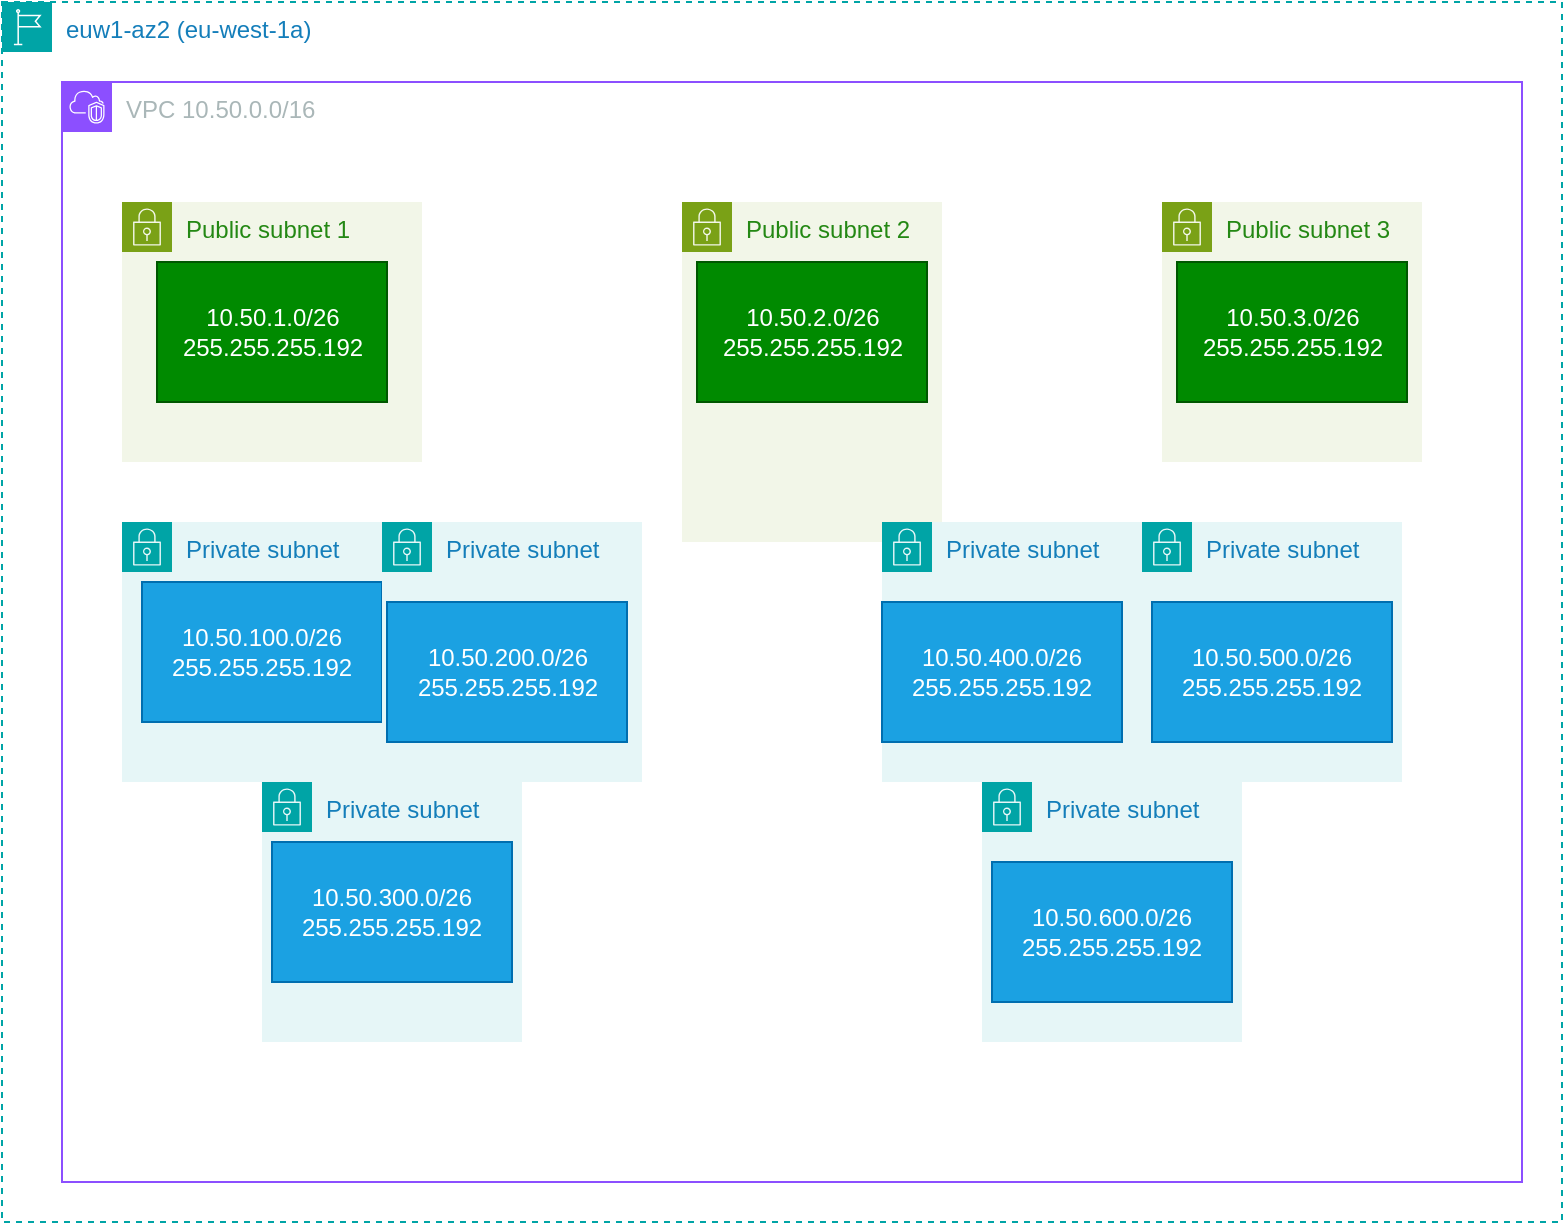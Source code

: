<mxfile version="28.2.5">
  <diagram name="Page-1" id="bVZXi5782uNr2SJDarwW">
    <mxGraphModel dx="1074" dy="783" grid="1" gridSize="10" guides="1" tooltips="1" connect="1" arrows="1" fold="1" page="1" pageScale="1" pageWidth="850" pageHeight="1100" math="0" shadow="0">
      <root>
        <mxCell id="0" />
        <mxCell id="1" parent="0" />
        <mxCell id="UztKaVl9DQna0vSrY_Vv-4" value="euw1-az2 (eu-west-1a)" style="points=[[0,0],[0.25,0],[0.5,0],[0.75,0],[1,0],[1,0.25],[1,0.5],[1,0.75],[1,1],[0.75,1],[0.5,1],[0.25,1],[0,1],[0,0.75],[0,0.5],[0,0.25]];outlineConnect=0;gradientColor=none;html=1;whiteSpace=wrap;fontSize=12;fontStyle=0;container=1;pointerEvents=0;collapsible=0;recursiveResize=0;shape=mxgraph.aws4.group;grIcon=mxgraph.aws4.group_region;strokeColor=#00A4A6;fillColor=none;verticalAlign=top;align=left;spacingLeft=30;fontColor=#147EBA;dashed=1;" vertex="1" parent="1">
          <mxGeometry x="40" y="170" width="780" height="610" as="geometry" />
        </mxCell>
        <mxCell id="UztKaVl9DQna0vSrY_Vv-5" value="VPC 10.50.0.0/16" style="points=[[0,0],[0.25,0],[0.5,0],[0.75,0],[1,0],[1,0.25],[1,0.5],[1,0.75],[1,1],[0.75,1],[0.5,1],[0.25,1],[0,1],[0,0.75],[0,0.5],[0,0.25]];outlineConnect=0;gradientColor=none;html=1;whiteSpace=wrap;fontSize=12;fontStyle=0;container=1;pointerEvents=0;collapsible=0;recursiveResize=0;shape=mxgraph.aws4.group;grIcon=mxgraph.aws4.group_vpc2;strokeColor=#8C4FFF;fillColor=none;verticalAlign=top;align=left;spacingLeft=30;fontColor=#AAB7B8;dashed=0;" vertex="1" parent="1">
          <mxGeometry x="70" y="210" width="730" height="550" as="geometry" />
        </mxCell>
        <mxCell id="UztKaVl9DQna0vSrY_Vv-6" value="Public subnet 1" style="points=[[0,0],[0.25,0],[0.5,0],[0.75,0],[1,0],[1,0.25],[1,0.5],[1,0.75],[1,1],[0.75,1],[0.5,1],[0.25,1],[0,1],[0,0.75],[0,0.5],[0,0.25]];outlineConnect=0;gradientColor=none;html=1;whiteSpace=wrap;fontSize=12;fontStyle=0;container=1;pointerEvents=0;collapsible=0;recursiveResize=0;shape=mxgraph.aws4.group;grIcon=mxgraph.aws4.group_security_group;grStroke=0;strokeColor=#7AA116;fillColor=#F2F6E8;verticalAlign=top;align=left;spacingLeft=30;fontColor=#248814;dashed=0;" vertex="1" parent="UztKaVl9DQna0vSrY_Vv-5">
          <mxGeometry x="30" y="60" width="150" height="130" as="geometry" />
        </mxCell>
        <mxCell id="UztKaVl9DQna0vSrY_Vv-9" value="10.50.1.0/26&lt;br&gt;255.255.255.192" style="text;html=1;align=center;verticalAlign=middle;whiteSpace=wrap;rounded=0;fillColor=#008a00;fontColor=#ffffff;strokeColor=#005700;" vertex="1" parent="UztKaVl9DQna0vSrY_Vv-6">
          <mxGeometry x="17.5" y="30" width="115" height="70" as="geometry" />
        </mxCell>
        <mxCell id="UztKaVl9DQna0vSrY_Vv-8" value="Public subnet 2" style="points=[[0,0],[0.25,0],[0.5,0],[0.75,0],[1,0],[1,0.25],[1,0.5],[1,0.75],[1,1],[0.75,1],[0.5,1],[0.25,1],[0,1],[0,0.75],[0,0.5],[0,0.25]];outlineConnect=0;gradientColor=none;html=1;whiteSpace=wrap;fontSize=12;fontStyle=0;container=1;pointerEvents=0;collapsible=0;recursiveResize=0;shape=mxgraph.aws4.group;grIcon=mxgraph.aws4.group_security_group;grStroke=0;strokeColor=#7AA116;fillColor=#F2F6E8;verticalAlign=top;align=left;spacingLeft=30;fontColor=#248814;dashed=0;" vertex="1" parent="UztKaVl9DQna0vSrY_Vv-5">
          <mxGeometry x="310" y="60" width="130" height="170" as="geometry" />
        </mxCell>
        <mxCell id="UztKaVl9DQna0vSrY_Vv-10" value="10.50.2.0/26&lt;br&gt;255.255.255.192" style="text;html=1;align=center;verticalAlign=middle;whiteSpace=wrap;rounded=0;fillColor=#008a00;fontColor=#ffffff;strokeColor=#005700;" vertex="1" parent="UztKaVl9DQna0vSrY_Vv-8">
          <mxGeometry x="7.5" y="30" width="115" height="70" as="geometry" />
        </mxCell>
        <mxCell id="UztKaVl9DQna0vSrY_Vv-7" value="Public subnet 3" style="points=[[0,0],[0.25,0],[0.5,0],[0.75,0],[1,0],[1,0.25],[1,0.5],[1,0.75],[1,1],[0.75,1],[0.5,1],[0.25,1],[0,1],[0,0.75],[0,0.5],[0,0.25]];outlineConnect=0;gradientColor=none;html=1;whiteSpace=wrap;fontSize=12;fontStyle=0;container=1;pointerEvents=0;collapsible=0;recursiveResize=0;shape=mxgraph.aws4.group;grIcon=mxgraph.aws4.group_security_group;grStroke=0;strokeColor=#7AA116;fillColor=#F2F6E8;verticalAlign=top;align=left;spacingLeft=30;fontColor=#248814;dashed=0;" vertex="1" parent="UztKaVl9DQna0vSrY_Vv-5">
          <mxGeometry x="550" y="60" width="130" height="130" as="geometry" />
        </mxCell>
        <mxCell id="UztKaVl9DQna0vSrY_Vv-12" value="10.50.3.0/26&lt;br&gt;255.255.255.192" style="text;html=1;align=center;verticalAlign=middle;whiteSpace=wrap;rounded=0;fillColor=#008a00;fontColor=#ffffff;strokeColor=#005700;" vertex="1" parent="UztKaVl9DQna0vSrY_Vv-7">
          <mxGeometry x="7.5" y="30" width="115" height="70" as="geometry" />
        </mxCell>
        <mxCell id="UztKaVl9DQna0vSrY_Vv-13" value="Private subnet" style="points=[[0,0],[0.25,0],[0.5,0],[0.75,0],[1,0],[1,0.25],[1,0.5],[1,0.75],[1,1],[0.75,1],[0.5,1],[0.25,1],[0,1],[0,0.75],[0,0.5],[0,0.25]];outlineConnect=0;gradientColor=none;html=1;whiteSpace=wrap;fontSize=12;fontStyle=0;container=1;pointerEvents=0;collapsible=0;recursiveResize=0;shape=mxgraph.aws4.group;grIcon=mxgraph.aws4.group_security_group;grStroke=0;strokeColor=#00A4A6;fillColor=#E6F6F7;verticalAlign=top;align=left;spacingLeft=30;fontColor=#147EBA;dashed=0;" vertex="1" parent="UztKaVl9DQna0vSrY_Vv-5">
          <mxGeometry x="30" y="220" width="130" height="130" as="geometry" />
        </mxCell>
        <mxCell id="UztKaVl9DQna0vSrY_Vv-19" value="10.50.100.0/26&lt;br&gt;255.255.255.192" style="text;html=1;align=center;verticalAlign=middle;whiteSpace=wrap;rounded=0;fillColor=#1ba1e2;fontColor=#ffffff;strokeColor=#006EAF;" vertex="1" parent="UztKaVl9DQna0vSrY_Vv-13">
          <mxGeometry x="10" y="30" width="120" height="70" as="geometry" />
        </mxCell>
        <mxCell id="UztKaVl9DQna0vSrY_Vv-18" value="Private subnet" style="points=[[0,0],[0.25,0],[0.5,0],[0.75,0],[1,0],[1,0.25],[1,0.5],[1,0.75],[1,1],[0.75,1],[0.5,1],[0.25,1],[0,1],[0,0.75],[0,0.5],[0,0.25]];outlineConnect=0;gradientColor=none;html=1;whiteSpace=wrap;fontSize=12;fontStyle=0;container=1;pointerEvents=0;collapsible=0;recursiveResize=0;shape=mxgraph.aws4.group;grIcon=mxgraph.aws4.group_security_group;grStroke=0;strokeColor=#00A4A6;fillColor=#E6F6F7;verticalAlign=top;align=left;spacingLeft=30;fontColor=#147EBA;dashed=0;" vertex="1" parent="UztKaVl9DQna0vSrY_Vv-5">
          <mxGeometry x="160" y="220" width="130" height="130" as="geometry" />
        </mxCell>
        <mxCell id="UztKaVl9DQna0vSrY_Vv-20" value="10.50.200.0/26&lt;br&gt;255.255.255.192" style="text;html=1;align=center;verticalAlign=middle;whiteSpace=wrap;rounded=0;fillColor=#1ba1e2;fontColor=#ffffff;strokeColor=#006EAF;" vertex="1" parent="UztKaVl9DQna0vSrY_Vv-18">
          <mxGeometry x="2.5" y="40" width="120" height="70" as="geometry" />
        </mxCell>
        <mxCell id="UztKaVl9DQna0vSrY_Vv-17" value="Private subnet" style="points=[[0,0],[0.25,0],[0.5,0],[0.75,0],[1,0],[1,0.25],[1,0.5],[1,0.75],[1,1],[0.75,1],[0.5,1],[0.25,1],[0,1],[0,0.75],[0,0.5],[0,0.25]];outlineConnect=0;gradientColor=none;html=1;whiteSpace=wrap;fontSize=12;fontStyle=0;container=1;pointerEvents=0;collapsible=0;recursiveResize=0;shape=mxgraph.aws4.group;grIcon=mxgraph.aws4.group_security_group;grStroke=0;strokeColor=#00A4A6;fillColor=#E6F6F7;verticalAlign=top;align=left;spacingLeft=30;fontColor=#147EBA;dashed=0;" vertex="1" parent="UztKaVl9DQna0vSrY_Vv-5">
          <mxGeometry x="410" y="220" width="130" height="130" as="geometry" />
        </mxCell>
        <mxCell id="UztKaVl9DQna0vSrY_Vv-22" value="10.50.400.0/26&lt;br&gt;255.255.255.192" style="text;html=1;align=center;verticalAlign=middle;whiteSpace=wrap;rounded=0;fillColor=#1ba1e2;fontColor=#ffffff;strokeColor=#006EAF;" vertex="1" parent="UztKaVl9DQna0vSrY_Vv-17">
          <mxGeometry y="40" width="120" height="70" as="geometry" />
        </mxCell>
        <mxCell id="UztKaVl9DQna0vSrY_Vv-16" value="Private subnet" style="points=[[0,0],[0.25,0],[0.5,0],[0.75,0],[1,0],[1,0.25],[1,0.5],[1,0.75],[1,1],[0.75,1],[0.5,1],[0.25,1],[0,1],[0,0.75],[0,0.5],[0,0.25]];outlineConnect=0;gradientColor=none;html=1;whiteSpace=wrap;fontSize=12;fontStyle=0;container=1;pointerEvents=0;collapsible=0;recursiveResize=0;shape=mxgraph.aws4.group;grIcon=mxgraph.aws4.group_security_group;grStroke=0;strokeColor=#00A4A6;fillColor=#E6F6F7;verticalAlign=top;align=left;spacingLeft=30;fontColor=#147EBA;dashed=0;" vertex="1" parent="UztKaVl9DQna0vSrY_Vv-5">
          <mxGeometry x="540" y="220" width="130" height="130" as="geometry" />
        </mxCell>
        <mxCell id="UztKaVl9DQna0vSrY_Vv-23" value="10.50.500.0/26&lt;br&gt;255.255.255.192" style="text;html=1;align=center;verticalAlign=middle;whiteSpace=wrap;rounded=0;fillColor=#1ba1e2;fontColor=#ffffff;strokeColor=#006EAF;" vertex="1" parent="UztKaVl9DQna0vSrY_Vv-16">
          <mxGeometry x="5" y="40" width="120" height="70" as="geometry" />
        </mxCell>
        <mxCell id="UztKaVl9DQna0vSrY_Vv-15" value="Private subnet" style="points=[[0,0],[0.25,0],[0.5,0],[0.75,0],[1,0],[1,0.25],[1,0.5],[1,0.75],[1,1],[0.75,1],[0.5,1],[0.25,1],[0,1],[0,0.75],[0,0.5],[0,0.25]];outlineConnect=0;gradientColor=none;html=1;whiteSpace=wrap;fontSize=12;fontStyle=0;container=1;pointerEvents=0;collapsible=0;recursiveResize=0;shape=mxgraph.aws4.group;grIcon=mxgraph.aws4.group_security_group;grStroke=0;strokeColor=#00A4A6;fillColor=#E6F6F7;verticalAlign=top;align=left;spacingLeft=30;fontColor=#147EBA;dashed=0;" vertex="1" parent="UztKaVl9DQna0vSrY_Vv-5">
          <mxGeometry x="100" y="350" width="130" height="130" as="geometry" />
        </mxCell>
        <mxCell id="UztKaVl9DQna0vSrY_Vv-21" value="10.50.300.0/26&lt;br&gt;255.255.255.192" style="text;html=1;align=center;verticalAlign=middle;whiteSpace=wrap;rounded=0;fillColor=#1ba1e2;fontColor=#ffffff;strokeColor=#006EAF;" vertex="1" parent="UztKaVl9DQna0vSrY_Vv-15">
          <mxGeometry x="5" y="30" width="120" height="70" as="geometry" />
        </mxCell>
        <mxCell id="UztKaVl9DQna0vSrY_Vv-14" value="Private subnet" style="points=[[0,0],[0.25,0],[0.5,0],[0.75,0],[1,0],[1,0.25],[1,0.5],[1,0.75],[1,1],[0.75,1],[0.5,1],[0.25,1],[0,1],[0,0.75],[0,0.5],[0,0.25]];outlineConnect=0;gradientColor=none;html=1;whiteSpace=wrap;fontSize=12;fontStyle=0;container=1;pointerEvents=0;collapsible=0;recursiveResize=0;shape=mxgraph.aws4.group;grIcon=mxgraph.aws4.group_security_group;grStroke=0;strokeColor=#00A4A6;fillColor=#E6F6F7;verticalAlign=top;align=left;spacingLeft=30;fontColor=#147EBA;dashed=0;" vertex="1" parent="UztKaVl9DQna0vSrY_Vv-5">
          <mxGeometry x="460" y="350" width="130" height="130" as="geometry" />
        </mxCell>
        <mxCell id="UztKaVl9DQna0vSrY_Vv-24" value="10.50.600.0/26&lt;br&gt;255.255.255.192" style="text;html=1;align=center;verticalAlign=middle;whiteSpace=wrap;rounded=0;fillColor=#1ba1e2;fontColor=#ffffff;strokeColor=#006EAF;" vertex="1" parent="UztKaVl9DQna0vSrY_Vv-14">
          <mxGeometry x="5" y="40" width="120" height="70" as="geometry" />
        </mxCell>
      </root>
    </mxGraphModel>
  </diagram>
</mxfile>
